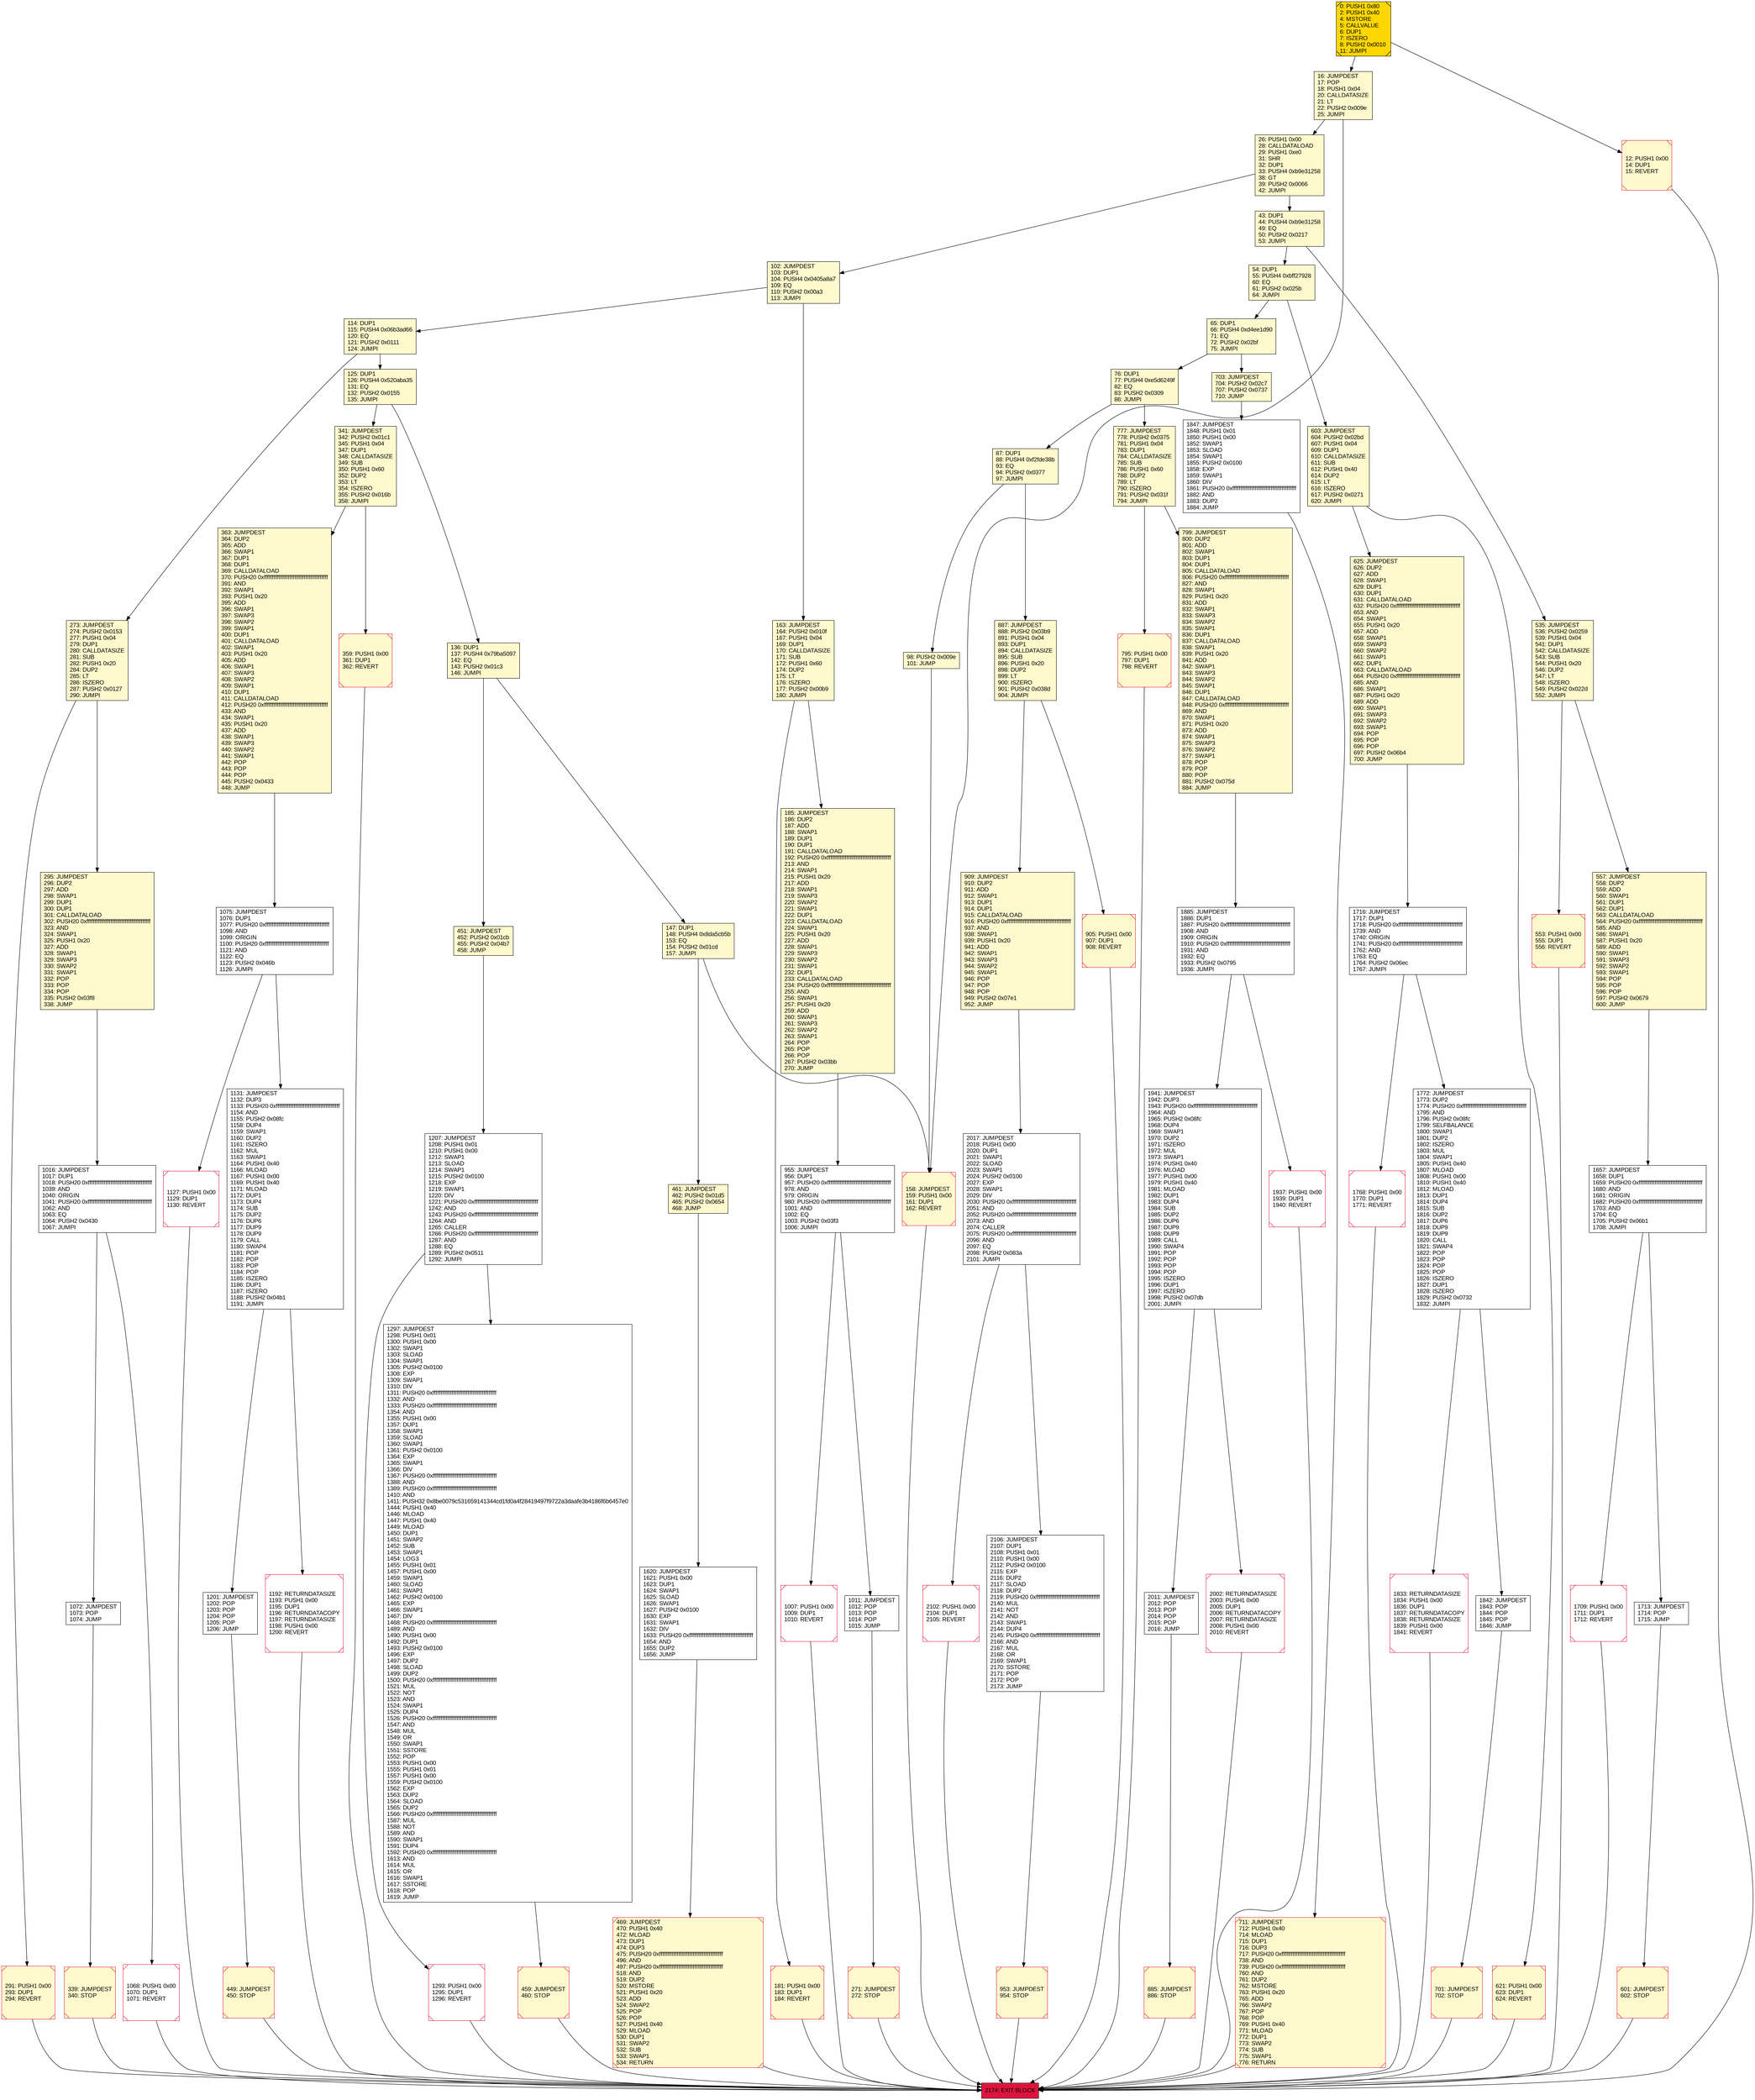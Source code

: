digraph G {
bgcolor=transparent rankdir=UD;
node [shape=box style=filled color=black fillcolor=white fontname=arial fontcolor=black];
703 [label="703: JUMPDEST\l704: PUSH2 0x02c7\l707: PUSH2 0x0737\l710: JUMP\l" fillcolor=lemonchiffon ];
291 [label="291: PUSH1 0x00\l293: DUP1\l294: REVERT\l" fillcolor=lemonchiffon shape=Msquare color=crimson ];
1657 [label="1657: JUMPDEST\l1658: DUP1\l1659: PUSH20 0xffffffffffffffffffffffffffffffffffffffff\l1680: AND\l1681: ORIGIN\l1682: PUSH20 0xffffffffffffffffffffffffffffffffffffffff\l1703: AND\l1704: EQ\l1705: PUSH2 0x06b1\l1708: JUMPI\l" ];
799 [label="799: JUMPDEST\l800: DUP2\l801: ADD\l802: SWAP1\l803: DUP1\l804: DUP1\l805: CALLDATALOAD\l806: PUSH20 0xffffffffffffffffffffffffffffffffffffffff\l827: AND\l828: SWAP1\l829: PUSH1 0x20\l831: ADD\l832: SWAP1\l833: SWAP3\l834: SWAP2\l835: SWAP1\l836: DUP1\l837: CALLDATALOAD\l838: SWAP1\l839: PUSH1 0x20\l841: ADD\l842: SWAP1\l843: SWAP3\l844: SWAP2\l845: SWAP1\l846: DUP1\l847: CALLDATALOAD\l848: PUSH20 0xffffffffffffffffffffffffffffffffffffffff\l869: AND\l870: SWAP1\l871: PUSH1 0x20\l873: ADD\l874: SWAP1\l875: SWAP3\l876: SWAP2\l877: SWAP1\l878: POP\l879: POP\l880: POP\l881: PUSH2 0x075d\l884: JUMP\l" fillcolor=lemonchiffon ];
114 [label="114: DUP1\l115: PUSH4 0x06b3ad66\l120: EQ\l121: PUSH2 0x0111\l124: JUMPI\l" fillcolor=lemonchiffon ];
469 [label="469: JUMPDEST\l470: PUSH1 0x40\l472: MLOAD\l473: DUP1\l474: DUP3\l475: PUSH20 0xffffffffffffffffffffffffffffffffffffffff\l496: AND\l497: PUSH20 0xffffffffffffffffffffffffffffffffffffffff\l518: AND\l519: DUP2\l520: MSTORE\l521: PUSH1 0x20\l523: ADD\l524: SWAP2\l525: POP\l526: POP\l527: PUSH1 0x40\l529: MLOAD\l530: DUP1\l531: SWAP2\l532: SUB\l533: SWAP1\l534: RETURN\l" fillcolor=lemonchiffon shape=Msquare color=crimson ];
553 [label="553: PUSH1 0x00\l555: DUP1\l556: REVERT\l" fillcolor=lemonchiffon shape=Msquare color=crimson ];
777 [label="777: JUMPDEST\l778: PUSH2 0x0375\l781: PUSH1 0x04\l783: DUP1\l784: CALLDATASIZE\l785: SUB\l786: PUSH1 0x60\l788: DUP2\l789: LT\l790: ISZERO\l791: PUSH2 0x031f\l794: JUMPI\l" fillcolor=lemonchiffon ];
1709 [label="1709: PUSH1 0x00\l1711: DUP1\l1712: REVERT\l" shape=Msquare color=crimson ];
1068 [label="1068: PUSH1 0x00\l1070: DUP1\l1071: REVERT\l" shape=Msquare color=crimson ];
363 [label="363: JUMPDEST\l364: DUP2\l365: ADD\l366: SWAP1\l367: DUP1\l368: DUP1\l369: CALLDATALOAD\l370: PUSH20 0xffffffffffffffffffffffffffffffffffffffff\l391: AND\l392: SWAP1\l393: PUSH1 0x20\l395: ADD\l396: SWAP1\l397: SWAP3\l398: SWAP2\l399: SWAP1\l400: DUP1\l401: CALLDATALOAD\l402: SWAP1\l403: PUSH1 0x20\l405: ADD\l406: SWAP1\l407: SWAP3\l408: SWAP2\l409: SWAP1\l410: DUP1\l411: CALLDATALOAD\l412: PUSH20 0xffffffffffffffffffffffffffffffffffffffff\l433: AND\l434: SWAP1\l435: PUSH1 0x20\l437: ADD\l438: SWAP1\l439: SWAP3\l440: SWAP2\l441: SWAP1\l442: POP\l443: POP\l444: POP\l445: PUSH2 0x0433\l448: JUMP\l" fillcolor=lemonchiffon ];
1297 [label="1297: JUMPDEST\l1298: PUSH1 0x01\l1300: PUSH1 0x00\l1302: SWAP1\l1303: SLOAD\l1304: SWAP1\l1305: PUSH2 0x0100\l1308: EXP\l1309: SWAP1\l1310: DIV\l1311: PUSH20 0xffffffffffffffffffffffffffffffffffffffff\l1332: AND\l1333: PUSH20 0xffffffffffffffffffffffffffffffffffffffff\l1354: AND\l1355: PUSH1 0x00\l1357: DUP1\l1358: SWAP1\l1359: SLOAD\l1360: SWAP1\l1361: PUSH2 0x0100\l1364: EXP\l1365: SWAP1\l1366: DIV\l1367: PUSH20 0xffffffffffffffffffffffffffffffffffffffff\l1388: AND\l1389: PUSH20 0xffffffffffffffffffffffffffffffffffffffff\l1410: AND\l1411: PUSH32 0x8be0079c531659141344cd1fd0a4f28419497f9722a3daafe3b4186f6b6457e0\l1444: PUSH1 0x40\l1446: MLOAD\l1447: PUSH1 0x40\l1449: MLOAD\l1450: DUP1\l1451: SWAP2\l1452: SUB\l1453: SWAP1\l1454: LOG3\l1455: PUSH1 0x01\l1457: PUSH1 0x00\l1459: SWAP1\l1460: SLOAD\l1461: SWAP1\l1462: PUSH2 0x0100\l1465: EXP\l1466: SWAP1\l1467: DIV\l1468: PUSH20 0xffffffffffffffffffffffffffffffffffffffff\l1489: AND\l1490: PUSH1 0x00\l1492: DUP1\l1493: PUSH2 0x0100\l1496: EXP\l1497: DUP2\l1498: SLOAD\l1499: DUP2\l1500: PUSH20 0xffffffffffffffffffffffffffffffffffffffff\l1521: MUL\l1522: NOT\l1523: AND\l1524: SWAP1\l1525: DUP4\l1526: PUSH20 0xffffffffffffffffffffffffffffffffffffffff\l1547: AND\l1548: MUL\l1549: OR\l1550: SWAP1\l1551: SSTORE\l1552: POP\l1553: PUSH1 0x00\l1555: PUSH1 0x01\l1557: PUSH1 0x00\l1559: PUSH2 0x0100\l1562: EXP\l1563: DUP2\l1564: SLOAD\l1565: DUP2\l1566: PUSH20 0xffffffffffffffffffffffffffffffffffffffff\l1587: MUL\l1588: NOT\l1589: AND\l1590: SWAP1\l1591: DUP4\l1592: PUSH20 0xffffffffffffffffffffffffffffffffffffffff\l1613: AND\l1614: MUL\l1615: OR\l1616: SWAP1\l1617: SSTORE\l1618: POP\l1619: JUMP\l" ];
1011 [label="1011: JUMPDEST\l1012: POP\l1013: POP\l1014: POP\l1015: JUMP\l" ];
181 [label="181: PUSH1 0x00\l183: DUP1\l184: REVERT\l" fillcolor=lemonchiffon shape=Msquare color=crimson ];
955 [label="955: JUMPDEST\l956: DUP1\l957: PUSH20 0xffffffffffffffffffffffffffffffffffffffff\l978: AND\l979: ORIGIN\l980: PUSH20 0xffffffffffffffffffffffffffffffffffffffff\l1001: AND\l1002: EQ\l1003: PUSH2 0x03f3\l1006: JUMPI\l" ];
711 [label="711: JUMPDEST\l712: PUSH1 0x40\l714: MLOAD\l715: DUP1\l716: DUP3\l717: PUSH20 0xffffffffffffffffffffffffffffffffffffffff\l738: AND\l739: PUSH20 0xffffffffffffffffffffffffffffffffffffffff\l760: AND\l761: DUP2\l762: MSTORE\l763: PUSH1 0x20\l765: ADD\l766: SWAP2\l767: POP\l768: POP\l769: PUSH1 0x40\l771: MLOAD\l772: DUP1\l773: SWAP2\l774: SUB\l775: SWAP1\l776: RETURN\l" fillcolor=lemonchiffon shape=Msquare color=crimson ];
1131 [label="1131: JUMPDEST\l1132: DUP3\l1133: PUSH20 0xffffffffffffffffffffffffffffffffffffffff\l1154: AND\l1155: PUSH2 0x08fc\l1158: DUP4\l1159: SWAP1\l1160: DUP2\l1161: ISZERO\l1162: MUL\l1163: SWAP1\l1164: PUSH1 0x40\l1166: MLOAD\l1167: PUSH1 0x00\l1169: PUSH1 0x40\l1171: MLOAD\l1172: DUP1\l1173: DUP4\l1174: SUB\l1175: DUP2\l1176: DUP6\l1177: DUP9\l1178: DUP9\l1179: CALL\l1180: SWAP4\l1181: POP\l1182: POP\l1183: POP\l1184: POP\l1185: ISZERO\l1186: DUP1\l1187: ISZERO\l1188: PUSH2 0x04b1\l1191: JUMPI\l" ];
2011 [label="2011: JUMPDEST\l2012: POP\l2013: POP\l2014: POP\l2015: POP\l2016: JUMP\l" ];
1713 [label="1713: JUMPDEST\l1714: POP\l1715: JUMP\l" ];
26 [label="26: PUSH1 0x00\l28: CALLDATALOAD\l29: PUSH1 0xe0\l31: SHR\l32: DUP1\l33: PUSH4 0xb9e31258\l38: GT\l39: PUSH2 0x0066\l42: JUMPI\l" fillcolor=lemonchiffon ];
1072 [label="1072: JUMPDEST\l1073: POP\l1074: JUMP\l" ];
2102 [label="2102: PUSH1 0x00\l2104: DUP1\l2105: REVERT\l" shape=Msquare color=crimson ];
0 [label="0: PUSH1 0x80\l2: PUSH1 0x40\l4: MSTORE\l5: CALLVALUE\l6: DUP1\l7: ISZERO\l8: PUSH2 0x0010\l11: JUMPI\l" fillcolor=lemonchiffon shape=Msquare fillcolor=gold ];
158 [label="158: JUMPDEST\l159: PUSH1 0x00\l161: DUP1\l162: REVERT\l" fillcolor=lemonchiffon shape=Msquare color=crimson ];
271 [label="271: JUMPDEST\l272: STOP\l" fillcolor=lemonchiffon shape=Msquare color=crimson ];
461 [label="461: JUMPDEST\l462: PUSH2 0x01d5\l465: PUSH2 0x0654\l468: JUMP\l" fillcolor=lemonchiffon ];
125 [label="125: DUP1\l126: PUSH4 0x520aba35\l131: EQ\l132: PUSH2 0x0155\l135: JUMPI\l" fillcolor=lemonchiffon ];
1207 [label="1207: JUMPDEST\l1208: PUSH1 0x01\l1210: PUSH1 0x00\l1212: SWAP1\l1213: SLOAD\l1214: SWAP1\l1215: PUSH2 0x0100\l1218: EXP\l1219: SWAP1\l1220: DIV\l1221: PUSH20 0xffffffffffffffffffffffffffffffffffffffff\l1242: AND\l1243: PUSH20 0xffffffffffffffffffffffffffffffffffffffff\l1264: AND\l1265: CALLER\l1266: PUSH20 0xffffffffffffffffffffffffffffffffffffffff\l1287: AND\l1288: EQ\l1289: PUSH2 0x0511\l1292: JUMPI\l" ];
16 [label="16: JUMPDEST\l17: POP\l18: PUSH1 0x04\l20: CALLDATASIZE\l21: LT\l22: PUSH2 0x009e\l25: JUMPI\l" fillcolor=lemonchiffon ];
2017 [label="2017: JUMPDEST\l2018: PUSH1 0x00\l2020: DUP1\l2021: SWAP1\l2022: SLOAD\l2023: SWAP1\l2024: PUSH2 0x0100\l2027: EXP\l2028: SWAP1\l2029: DIV\l2030: PUSH20 0xffffffffffffffffffffffffffffffffffffffff\l2051: AND\l2052: PUSH20 0xffffffffffffffffffffffffffffffffffffffff\l2073: AND\l2074: CALLER\l2075: PUSH20 0xffffffffffffffffffffffffffffffffffffffff\l2096: AND\l2097: EQ\l2098: PUSH2 0x083a\l2101: JUMPI\l" ];
1772 [label="1772: JUMPDEST\l1773: DUP2\l1774: PUSH20 0xffffffffffffffffffffffffffffffffffffffff\l1795: AND\l1796: PUSH2 0x08fc\l1799: SELFBALANCE\l1800: SWAP1\l1801: DUP2\l1802: ISZERO\l1803: MUL\l1804: SWAP1\l1805: PUSH1 0x40\l1807: MLOAD\l1808: PUSH1 0x00\l1810: PUSH1 0x40\l1812: MLOAD\l1813: DUP1\l1814: DUP4\l1815: SUB\l1816: DUP2\l1817: DUP6\l1818: DUP9\l1819: DUP9\l1820: CALL\l1821: SWAP4\l1822: POP\l1823: POP\l1824: POP\l1825: POP\l1826: ISZERO\l1827: DUP1\l1828: ISZERO\l1829: PUSH2 0x0732\l1832: JUMPI\l" ];
905 [label="905: PUSH1 0x00\l907: DUP1\l908: REVERT\l" fillcolor=lemonchiffon shape=Msquare color=crimson ];
701 [label="701: JUMPDEST\l702: STOP\l" fillcolor=lemonchiffon shape=Msquare color=crimson ];
136 [label="136: DUP1\l137: PUSH4 0x79ba5097\l142: EQ\l143: PUSH2 0x01c3\l146: JUMPI\l" fillcolor=lemonchiffon ];
1847 [label="1847: JUMPDEST\l1848: PUSH1 0x01\l1850: PUSH1 0x00\l1852: SWAP1\l1853: SLOAD\l1854: SWAP1\l1855: PUSH2 0x0100\l1858: EXP\l1859: SWAP1\l1860: DIV\l1861: PUSH20 0xffffffffffffffffffffffffffffffffffffffff\l1882: AND\l1883: DUP2\l1884: JUMP\l" ];
887 [label="887: JUMPDEST\l888: PUSH2 0x03b9\l891: PUSH1 0x04\l893: DUP1\l894: CALLDATASIZE\l895: SUB\l896: PUSH1 0x20\l898: DUP2\l899: LT\l900: ISZERO\l901: PUSH2 0x038d\l904: JUMPI\l" fillcolor=lemonchiffon ];
1293 [label="1293: PUSH1 0x00\l1295: DUP1\l1296: REVERT\l" shape=Msquare color=crimson ];
12 [label="12: PUSH1 0x00\l14: DUP1\l15: REVERT\l" fillcolor=lemonchiffon shape=Msquare color=crimson ];
953 [label="953: JUMPDEST\l954: STOP\l" fillcolor=lemonchiffon shape=Msquare color=crimson ];
1937 [label="1937: PUSH1 0x00\l1939: DUP1\l1940: REVERT\l" shape=Msquare color=crimson ];
76 [label="76: DUP1\l77: PUSH4 0xe5d6249f\l82: EQ\l83: PUSH2 0x0309\l86: JUMPI\l" fillcolor=lemonchiffon ];
273 [label="273: JUMPDEST\l274: PUSH2 0x0153\l277: PUSH1 0x04\l279: DUP1\l280: CALLDATASIZE\l281: SUB\l282: PUSH1 0x20\l284: DUP2\l285: LT\l286: ISZERO\l287: PUSH2 0x0127\l290: JUMPI\l" fillcolor=lemonchiffon ];
1833 [label="1833: RETURNDATASIZE\l1834: PUSH1 0x00\l1836: DUP1\l1837: RETURNDATACOPY\l1838: RETURNDATASIZE\l1839: PUSH1 0x00\l1841: REVERT\l" shape=Msquare color=crimson ];
98 [label="98: PUSH2 0x009e\l101: JUMP\l" fillcolor=lemonchiffon ];
341 [label="341: JUMPDEST\l342: PUSH2 0x01c1\l345: PUSH1 0x04\l347: DUP1\l348: CALLDATASIZE\l349: SUB\l350: PUSH1 0x60\l352: DUP2\l353: LT\l354: ISZERO\l355: PUSH2 0x016b\l358: JUMPI\l" fillcolor=lemonchiffon ];
1192 [label="1192: RETURNDATASIZE\l1193: PUSH1 0x00\l1195: DUP1\l1196: RETURNDATACOPY\l1197: RETURNDATASIZE\l1198: PUSH1 0x00\l1200: REVERT\l" shape=Msquare color=crimson ];
603 [label="603: JUMPDEST\l604: PUSH2 0x02bd\l607: PUSH1 0x04\l609: DUP1\l610: CALLDATASIZE\l611: SUB\l612: PUSH1 0x40\l614: DUP2\l615: LT\l616: ISZERO\l617: PUSH2 0x0271\l620: JUMPI\l" fillcolor=lemonchiffon ];
795 [label="795: PUSH1 0x00\l797: DUP1\l798: REVERT\l" fillcolor=lemonchiffon shape=Msquare color=crimson ];
909 [label="909: JUMPDEST\l910: DUP2\l911: ADD\l912: SWAP1\l913: DUP1\l914: DUP1\l915: CALLDATALOAD\l916: PUSH20 0xffffffffffffffffffffffffffffffffffffffff\l937: AND\l938: SWAP1\l939: PUSH1 0x20\l941: ADD\l942: SWAP1\l943: SWAP3\l944: SWAP2\l945: SWAP1\l946: POP\l947: POP\l948: POP\l949: PUSH2 0x07e1\l952: JUMP\l" fillcolor=lemonchiffon ];
2106 [label="2106: JUMPDEST\l2107: DUP1\l2108: PUSH1 0x01\l2110: PUSH1 0x00\l2112: PUSH2 0x0100\l2115: EXP\l2116: DUP2\l2117: SLOAD\l2118: DUP2\l2119: PUSH20 0xffffffffffffffffffffffffffffffffffffffff\l2140: MUL\l2141: NOT\l2142: AND\l2143: SWAP1\l2144: DUP4\l2145: PUSH20 0xffffffffffffffffffffffffffffffffffffffff\l2166: AND\l2167: MUL\l2168: OR\l2169: SWAP1\l2170: SSTORE\l2171: POP\l2172: POP\l2173: JUMP\l" ];
359 [label="359: PUSH1 0x00\l361: DUP1\l362: REVERT\l" fillcolor=lemonchiffon shape=Msquare color=crimson ];
1127 [label="1127: PUSH1 0x00\l1129: DUP1\l1130: REVERT\l" shape=Msquare color=crimson ];
339 [label="339: JUMPDEST\l340: STOP\l" fillcolor=lemonchiffon shape=Msquare color=crimson ];
163 [label="163: JUMPDEST\l164: PUSH2 0x010f\l167: PUSH1 0x04\l169: DUP1\l170: CALLDATASIZE\l171: SUB\l172: PUSH1 0x60\l174: DUP2\l175: LT\l176: ISZERO\l177: PUSH2 0x00b9\l180: JUMPI\l" fillcolor=lemonchiffon ];
535 [label="535: JUMPDEST\l536: PUSH2 0x0259\l539: PUSH1 0x04\l541: DUP1\l542: CALLDATASIZE\l543: SUB\l544: PUSH1 0x20\l546: DUP2\l547: LT\l548: ISZERO\l549: PUSH2 0x022d\l552: JUMPI\l" fillcolor=lemonchiffon ];
1768 [label="1768: PUSH1 0x00\l1770: DUP1\l1771: REVERT\l" shape=Msquare color=crimson ];
1941 [label="1941: JUMPDEST\l1942: DUP3\l1943: PUSH20 0xffffffffffffffffffffffffffffffffffffffff\l1964: AND\l1965: PUSH2 0x08fc\l1968: DUP4\l1969: SWAP1\l1970: DUP2\l1971: ISZERO\l1972: MUL\l1973: SWAP1\l1974: PUSH1 0x40\l1976: MLOAD\l1977: PUSH1 0x00\l1979: PUSH1 0x40\l1981: MLOAD\l1982: DUP1\l1983: DUP4\l1984: SUB\l1985: DUP2\l1986: DUP6\l1987: DUP9\l1988: DUP9\l1989: CALL\l1990: SWAP4\l1991: POP\l1992: POP\l1993: POP\l1994: POP\l1995: ISZERO\l1996: DUP1\l1997: ISZERO\l1998: PUSH2 0x07db\l2001: JUMPI\l" ];
2002 [label="2002: RETURNDATASIZE\l2003: PUSH1 0x00\l2005: DUP1\l2006: RETURNDATACOPY\l2007: RETURNDATASIZE\l2008: PUSH1 0x00\l2010: REVERT\l" shape=Msquare color=crimson ];
621 [label="621: PUSH1 0x00\l623: DUP1\l624: REVERT\l" fillcolor=lemonchiffon shape=Msquare color=crimson ];
601 [label="601: JUMPDEST\l602: STOP\l" fillcolor=lemonchiffon shape=Msquare color=crimson ];
1007 [label="1007: PUSH1 0x00\l1009: DUP1\l1010: REVERT\l" shape=Msquare color=crimson ];
54 [label="54: DUP1\l55: PUSH4 0xbff27928\l60: EQ\l61: PUSH2 0x025b\l64: JUMPI\l" fillcolor=lemonchiffon ];
87 [label="87: DUP1\l88: PUSH4 0xf2fde38b\l93: EQ\l94: PUSH2 0x0377\l97: JUMPI\l" fillcolor=lemonchiffon ];
1842 [label="1842: JUMPDEST\l1843: POP\l1844: POP\l1845: POP\l1846: JUMP\l" ];
102 [label="102: JUMPDEST\l103: DUP1\l104: PUSH4 0x0405a8a7\l109: EQ\l110: PUSH2 0x00a3\l113: JUMPI\l" fillcolor=lemonchiffon ];
449 [label="449: JUMPDEST\l450: STOP\l" fillcolor=lemonchiffon shape=Msquare color=crimson ];
557 [label="557: JUMPDEST\l558: DUP2\l559: ADD\l560: SWAP1\l561: DUP1\l562: DUP1\l563: CALLDATALOAD\l564: PUSH20 0xffffffffffffffffffffffffffffffffffffffff\l585: AND\l586: SWAP1\l587: PUSH1 0x20\l589: ADD\l590: SWAP1\l591: SWAP3\l592: SWAP2\l593: SWAP1\l594: POP\l595: POP\l596: POP\l597: PUSH2 0x0679\l600: JUMP\l" fillcolor=lemonchiffon ];
65 [label="65: DUP1\l66: PUSH4 0xd4ee1d90\l71: EQ\l72: PUSH2 0x02bf\l75: JUMPI\l" fillcolor=lemonchiffon ];
185 [label="185: JUMPDEST\l186: DUP2\l187: ADD\l188: SWAP1\l189: DUP1\l190: DUP1\l191: CALLDATALOAD\l192: PUSH20 0xffffffffffffffffffffffffffffffffffffffff\l213: AND\l214: SWAP1\l215: PUSH1 0x20\l217: ADD\l218: SWAP1\l219: SWAP3\l220: SWAP2\l221: SWAP1\l222: DUP1\l223: CALLDATALOAD\l224: SWAP1\l225: PUSH1 0x20\l227: ADD\l228: SWAP1\l229: SWAP3\l230: SWAP2\l231: SWAP1\l232: DUP1\l233: CALLDATALOAD\l234: PUSH20 0xffffffffffffffffffffffffffffffffffffffff\l255: AND\l256: SWAP1\l257: PUSH1 0x20\l259: ADD\l260: SWAP1\l261: SWAP3\l262: SWAP2\l263: SWAP1\l264: POP\l265: POP\l266: POP\l267: PUSH2 0x03bb\l270: JUMP\l" fillcolor=lemonchiffon ];
43 [label="43: DUP1\l44: PUSH4 0xb9e31258\l49: EQ\l50: PUSH2 0x0217\l53: JUMPI\l" fillcolor=lemonchiffon ];
451 [label="451: JUMPDEST\l452: PUSH2 0x01cb\l455: PUSH2 0x04b7\l458: JUMP\l" fillcolor=lemonchiffon ];
459 [label="459: JUMPDEST\l460: STOP\l" fillcolor=lemonchiffon shape=Msquare color=crimson ];
885 [label="885: JUMPDEST\l886: STOP\l" fillcolor=lemonchiffon shape=Msquare color=crimson ];
1620 [label="1620: JUMPDEST\l1621: PUSH1 0x00\l1623: DUP1\l1624: SWAP1\l1625: SLOAD\l1626: SWAP1\l1627: PUSH2 0x0100\l1630: EXP\l1631: SWAP1\l1632: DIV\l1633: PUSH20 0xffffffffffffffffffffffffffffffffffffffff\l1654: AND\l1655: DUP2\l1656: JUMP\l" ];
1885 [label="1885: JUMPDEST\l1886: DUP1\l1887: PUSH20 0xffffffffffffffffffffffffffffffffffffffff\l1908: AND\l1909: ORIGIN\l1910: PUSH20 0xffffffffffffffffffffffffffffffffffffffff\l1931: AND\l1932: EQ\l1933: PUSH2 0x0795\l1936: JUMPI\l" ];
625 [label="625: JUMPDEST\l626: DUP2\l627: ADD\l628: SWAP1\l629: DUP1\l630: DUP1\l631: CALLDATALOAD\l632: PUSH20 0xffffffffffffffffffffffffffffffffffffffff\l653: AND\l654: SWAP1\l655: PUSH1 0x20\l657: ADD\l658: SWAP1\l659: SWAP3\l660: SWAP2\l661: SWAP1\l662: DUP1\l663: CALLDATALOAD\l664: PUSH20 0xffffffffffffffffffffffffffffffffffffffff\l685: AND\l686: SWAP1\l687: PUSH1 0x20\l689: ADD\l690: SWAP1\l691: SWAP3\l692: SWAP2\l693: SWAP1\l694: POP\l695: POP\l696: POP\l697: PUSH2 0x06b4\l700: JUMP\l" fillcolor=lemonchiffon ];
1016 [label="1016: JUMPDEST\l1017: DUP1\l1018: PUSH20 0xffffffffffffffffffffffffffffffffffffffff\l1039: AND\l1040: ORIGIN\l1041: PUSH20 0xffffffffffffffffffffffffffffffffffffffff\l1062: AND\l1063: EQ\l1064: PUSH2 0x0430\l1067: JUMPI\l" ];
1075 [label="1075: JUMPDEST\l1076: DUP1\l1077: PUSH20 0xffffffffffffffffffffffffffffffffffffffff\l1098: AND\l1099: ORIGIN\l1100: PUSH20 0xffffffffffffffffffffffffffffffffffffffff\l1121: AND\l1122: EQ\l1123: PUSH2 0x046b\l1126: JUMPI\l" ];
147 [label="147: DUP1\l148: PUSH4 0x8da5cb5b\l153: EQ\l154: PUSH2 0x01cd\l157: JUMPI\l" fillcolor=lemonchiffon ];
1716 [label="1716: JUMPDEST\l1717: DUP1\l1718: PUSH20 0xffffffffffffffffffffffffffffffffffffffff\l1739: AND\l1740: ORIGIN\l1741: PUSH20 0xffffffffffffffffffffffffffffffffffffffff\l1762: AND\l1763: EQ\l1764: PUSH2 0x06ec\l1767: JUMPI\l" ];
2174 [label="2174: EXIT BLOCK\l" fillcolor=crimson ];
295 [label="295: JUMPDEST\l296: DUP2\l297: ADD\l298: SWAP1\l299: DUP1\l300: DUP1\l301: CALLDATALOAD\l302: PUSH20 0xffffffffffffffffffffffffffffffffffffffff\l323: AND\l324: SWAP1\l325: PUSH1 0x20\l327: ADD\l328: SWAP1\l329: SWAP3\l330: SWAP2\l331: SWAP1\l332: POP\l333: POP\l334: POP\l335: PUSH2 0x03f8\l338: JUMP\l" fillcolor=lemonchiffon ];
1201 [label="1201: JUMPDEST\l1202: POP\l1203: POP\l1204: POP\l1205: POP\l1206: JUMP\l" ];
887 -> 905;
955 -> 1011;
777 -> 799;
1207 -> 1297;
43 -> 54;
887 -> 909;
1657 -> 1713;
1772 -> 1833;
114 -> 125;
909 -> 2017;
535 -> 557;
459 -> 2174;
341 -> 363;
449 -> 2174;
777 -> 795;
1007 -> 2174;
1207 -> 1293;
273 -> 291;
1716 -> 1768;
16 -> 26;
114 -> 273;
1768 -> 2174;
0 -> 16;
1847 -> 711;
26 -> 102;
451 -> 1207;
185 -> 955;
1833 -> 2174;
1937 -> 2174;
953 -> 2174;
905 -> 2174;
701 -> 2174;
65 -> 703;
603 -> 625;
955 -> 1007;
1713 -> 601;
1716 -> 1772;
147 -> 158;
1016 -> 1068;
1075 -> 1131;
54 -> 603;
363 -> 1075;
65 -> 76;
181 -> 2174;
799 -> 1885;
1709 -> 2174;
2011 -> 885;
603 -> 621;
461 -> 1620;
1941 -> 2002;
1011 -> 271;
54 -> 65;
1657 -> 1709;
295 -> 1016;
2106 -> 953;
43 -> 535;
163 -> 185;
625 -> 1716;
2017 -> 2106;
102 -> 163;
885 -> 2174;
1885 -> 1941;
1131 -> 1192;
98 -> 158;
703 -> 1847;
1201 -> 449;
125 -> 341;
1075 -> 1127;
621 -> 2174;
2017 -> 2102;
601 -> 2174;
0 -> 12;
125 -> 136;
2002 -> 2174;
16 -> 158;
359 -> 2174;
1127 -> 2174;
339 -> 2174;
76 -> 777;
535 -> 553;
795 -> 2174;
26 -> 43;
1192 -> 2174;
273 -> 295;
1297 -> 459;
136 -> 147;
1072 -> 339;
102 -> 114;
1293 -> 2174;
12 -> 2174;
557 -> 1657;
1885 -> 1937;
163 -> 181;
1941 -> 2011;
87 -> 98;
76 -> 87;
1620 -> 469;
158 -> 2174;
271 -> 2174;
147 -> 461;
2102 -> 2174;
711 -> 2174;
1131 -> 1201;
1068 -> 2174;
136 -> 451;
1772 -> 1842;
341 -> 359;
553 -> 2174;
469 -> 2174;
1016 -> 1072;
1842 -> 701;
291 -> 2174;
87 -> 887;
}